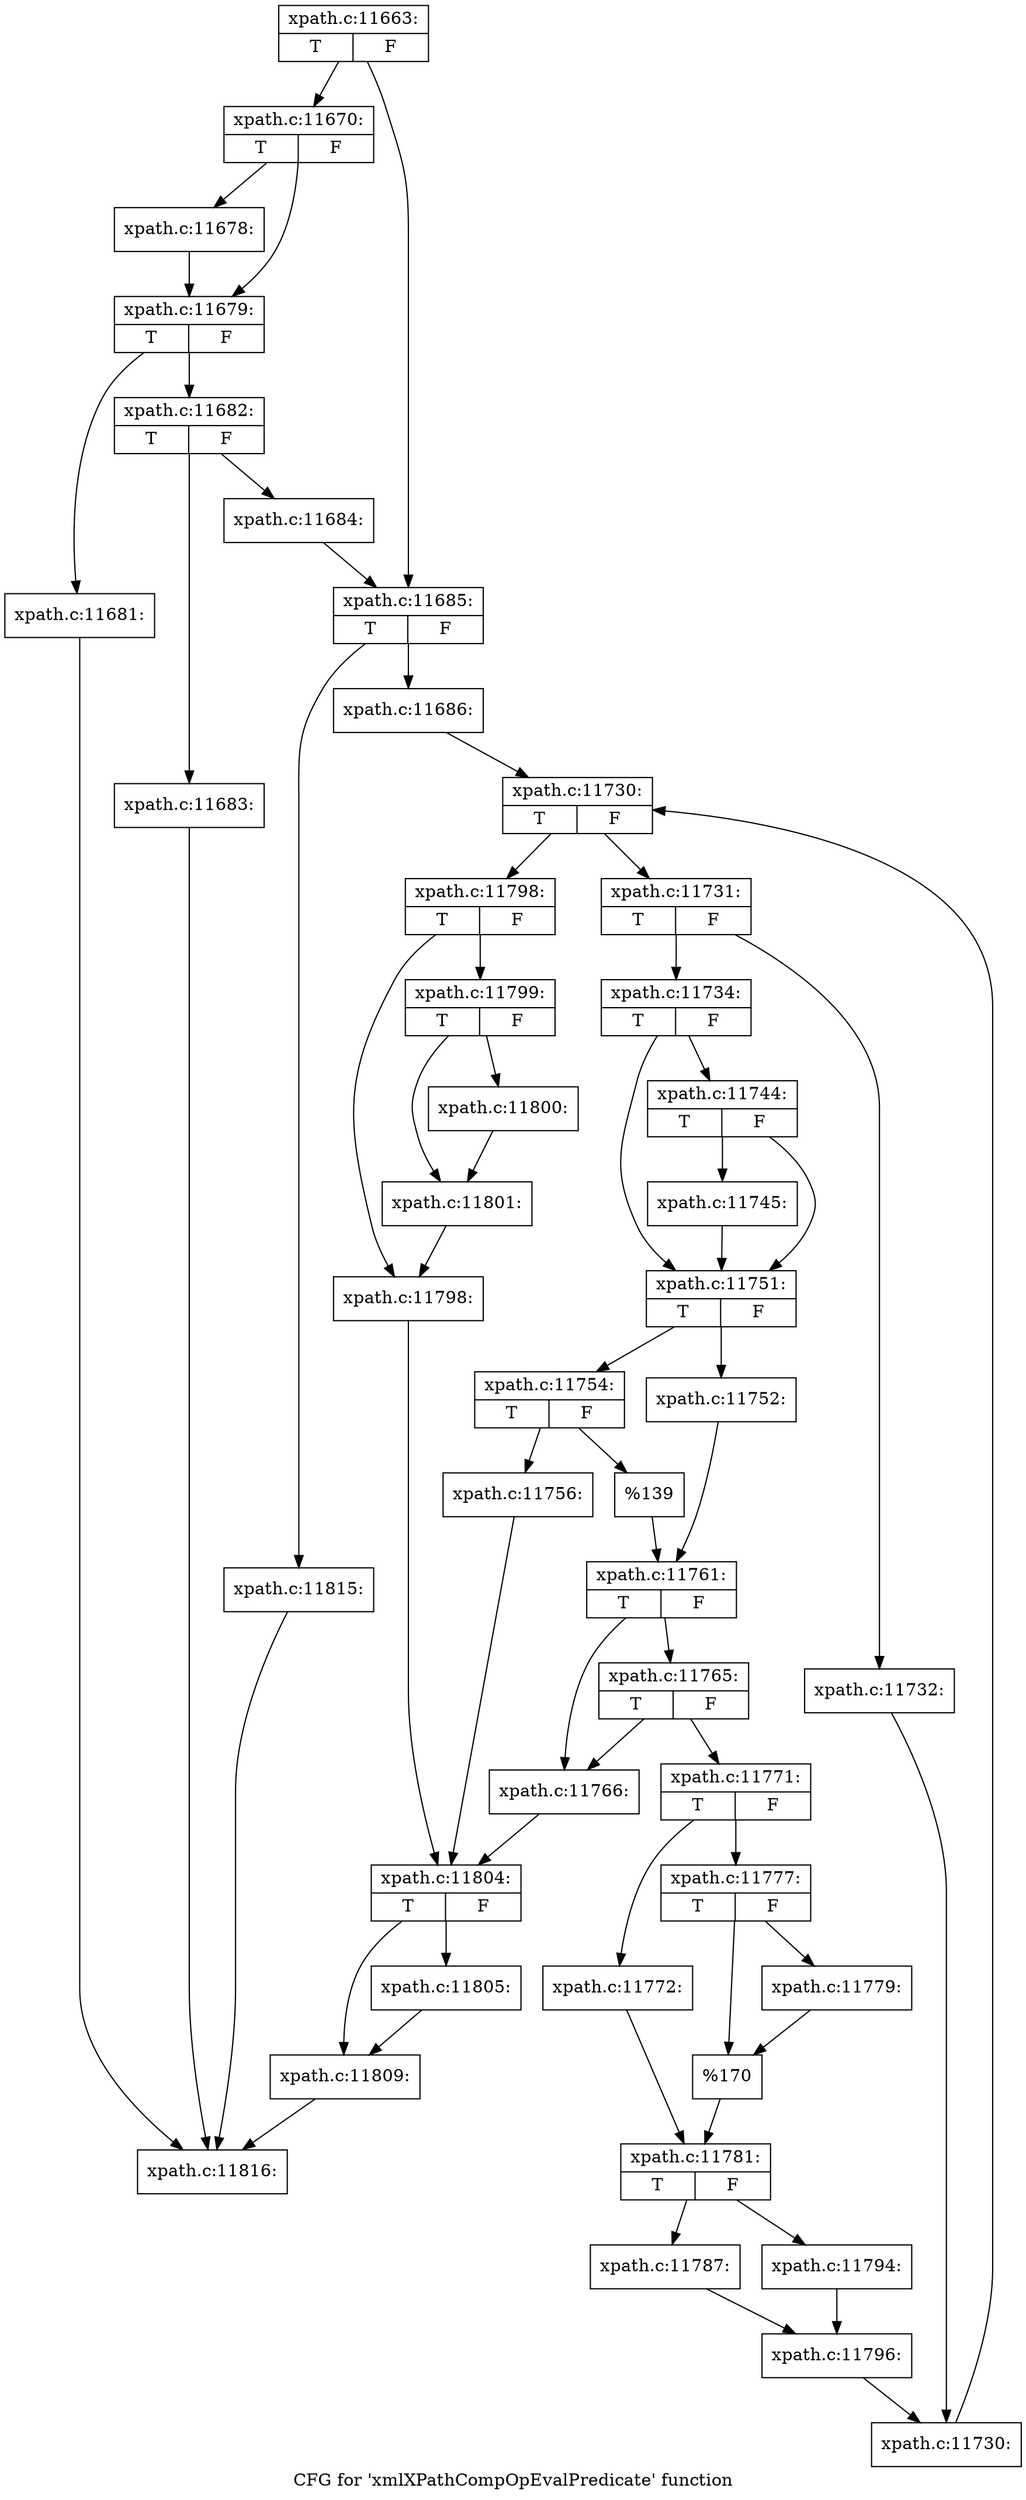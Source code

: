 digraph "CFG for 'xmlXPathCompOpEvalPredicate' function" {
	label="CFG for 'xmlXPathCompOpEvalPredicate' function";

	Node0x506a1c0 [shape=record,label="{xpath.c:11663:|{<s0>T|<s1>F}}"];
	Node0x506a1c0 -> Node0x506b5d0;
	Node0x506a1c0 -> Node0x506b620;
	Node0x506b5d0 [shape=record,label="{xpath.c:11670:|{<s0>T|<s1>F}}"];
	Node0x506b5d0 -> Node0x506c070;
	Node0x506b5d0 -> Node0x506c0c0;
	Node0x506c070 [shape=record,label="{xpath.c:11678:}"];
	Node0x506c070 -> Node0x506c0c0;
	Node0x506c0c0 [shape=record,label="{xpath.c:11679:|{<s0>T|<s1>F}}"];
	Node0x506c0c0 -> Node0x506d2d0;
	Node0x506c0c0 -> Node0x506d320;
	Node0x506d2d0 [shape=record,label="{xpath.c:11681:}"];
	Node0x506d2d0 -> Node0x506ac70;
	Node0x506d320 [shape=record,label="{xpath.c:11682:|{<s0>T|<s1>F}}"];
	Node0x506d320 -> Node0x506d790;
	Node0x506d320 -> Node0x506d7e0;
	Node0x506d790 [shape=record,label="{xpath.c:11683:}"];
	Node0x506d790 -> Node0x506ac70;
	Node0x506d7e0 [shape=record,label="{xpath.c:11684:}"];
	Node0x506d7e0 -> Node0x506b620;
	Node0x506b620 [shape=record,label="{xpath.c:11685:|{<s0>T|<s1>F}}"];
	Node0x506b620 -> Node0x506dd60;
	Node0x506b620 -> Node0x506ddb0;
	Node0x506dd60 [shape=record,label="{xpath.c:11686:}"];
	Node0x506dd60 -> Node0x50712f0;
	Node0x50712f0 [shape=record,label="{xpath.c:11730:|{<s0>T|<s1>F}}"];
	Node0x50712f0 -> Node0x50715d0;
	Node0x50712f0 -> Node0x5071150;
	Node0x50715d0 [shape=record,label="{xpath.c:11731:|{<s0>T|<s1>F}}"];
	Node0x50715d0 -> Node0x5071aa0;
	Node0x50715d0 -> Node0x5071af0;
	Node0x5071aa0 [shape=record,label="{xpath.c:11732:}"];
	Node0x5071aa0 -> Node0x5071540;
	Node0x5071af0 [shape=record,label="{xpath.c:11734:|{<s0>T|<s1>F}}"];
	Node0x5071af0 -> Node0x5072f00;
	Node0x5071af0 -> Node0x5072eb0;
	Node0x5072f00 [shape=record,label="{xpath.c:11744:|{<s0>T|<s1>F}}"];
	Node0x5072f00 -> Node0x5072e60;
	Node0x5072f00 -> Node0x5072eb0;
	Node0x5072e60 [shape=record,label="{xpath.c:11745:}"];
	Node0x5072e60 -> Node0x5072eb0;
	Node0x5072eb0 [shape=record,label="{xpath.c:11751:|{<s0>T|<s1>F}}"];
	Node0x5072eb0 -> Node0x5073b10;
	Node0x5072eb0 -> Node0x5073bb0;
	Node0x5073b10 [shape=record,label="{xpath.c:11752:}"];
	Node0x5073b10 -> Node0x5073b60;
	Node0x5073bb0 [shape=record,label="{xpath.c:11754:|{<s0>T|<s1>F}}"];
	Node0x5073bb0 -> Node0x5074240;
	Node0x5073bb0 -> Node0x5074290;
	Node0x5074240 [shape=record,label="{xpath.c:11756:}"];
	Node0x5074240 -> Node0x5075260;
	Node0x5074290 [shape=record,label="{%139}"];
	Node0x5074290 -> Node0x5073b60;
	Node0x5073b60 [shape=record,label="{xpath.c:11761:|{<s0>T|<s1>F}}"];
	Node0x5073b60 -> Node0x5075a40;
	Node0x5073b60 -> Node0x5075ae0;
	Node0x5075ae0 [shape=record,label="{xpath.c:11765:|{<s0>T|<s1>F}}"];
	Node0x5075ae0 -> Node0x5075a40;
	Node0x5075ae0 -> Node0x5075a90;
	Node0x5075a40 [shape=record,label="{xpath.c:11766:}"];
	Node0x5075a40 -> Node0x5075260;
	Node0x5075a90 [shape=record,label="{xpath.c:11771:|{<s0>T|<s1>F}}"];
	Node0x5075a90 -> Node0x5076620;
	Node0x5075a90 -> Node0x50766c0;
	Node0x5076620 [shape=record,label="{xpath.c:11772:}"];
	Node0x5076620 -> Node0x5076670;
	Node0x50766c0 [shape=record,label="{xpath.c:11777:|{<s0>T|<s1>F}}"];
	Node0x50766c0 -> Node0x5077130;
	Node0x50766c0 -> Node0x5077180;
	Node0x5077130 [shape=record,label="{xpath.c:11779:}"];
	Node0x5077130 -> Node0x5077180;
	Node0x5077180 [shape=record,label="{%170}"];
	Node0x5077180 -> Node0x5076670;
	Node0x5076670 [shape=record,label="{xpath.c:11781:|{<s0>T|<s1>F}}"];
	Node0x5076670 -> Node0x5077980;
	Node0x5076670 -> Node0x5077a20;
	Node0x5077980 [shape=record,label="{xpath.c:11787:}"];
	Node0x5077980 -> Node0x50779d0;
	Node0x5077a20 [shape=record,label="{xpath.c:11794:}"];
	Node0x5077a20 -> Node0x50779d0;
	Node0x50779d0 [shape=record,label="{xpath.c:11796:}"];
	Node0x50779d0 -> Node0x5071540;
	Node0x5071540 [shape=record,label="{xpath.c:11730:}"];
	Node0x5071540 -> Node0x50712f0;
	Node0x5071150 [shape=record,label="{xpath.c:11798:|{<s0>T|<s1>F}}"];
	Node0x5071150 -> Node0x5078940;
	Node0x5071150 -> Node0x5078990;
	Node0x5078940 [shape=record,label="{xpath.c:11799:|{<s0>T|<s1>F}}"];
	Node0x5078940 -> Node0x5078d50;
	Node0x5078940 -> Node0x5078da0;
	Node0x5078d50 [shape=record,label="{xpath.c:11800:}"];
	Node0x5078d50 -> Node0x5078da0;
	Node0x5078da0 [shape=record,label="{xpath.c:11801:}"];
	Node0x5078da0 -> Node0x5078990;
	Node0x5078990 [shape=record,label="{xpath.c:11798:}"];
	Node0x5078990 -> Node0x5075260;
	Node0x5075260 [shape=record,label="{xpath.c:11804:|{<s0>T|<s1>F}}"];
	Node0x5075260 -> Node0x50796e0;
	Node0x5075260 -> Node0x5079730;
	Node0x50796e0 [shape=record,label="{xpath.c:11805:}"];
	Node0x50796e0 -> Node0x5079730;
	Node0x5079730 [shape=record,label="{xpath.c:11809:}"];
	Node0x5079730 -> Node0x506ac70;
	Node0x506ddb0 [shape=record,label="{xpath.c:11815:}"];
	Node0x506ddb0 -> Node0x506ac70;
	Node0x506ac70 [shape=record,label="{xpath.c:11816:}"];
}
